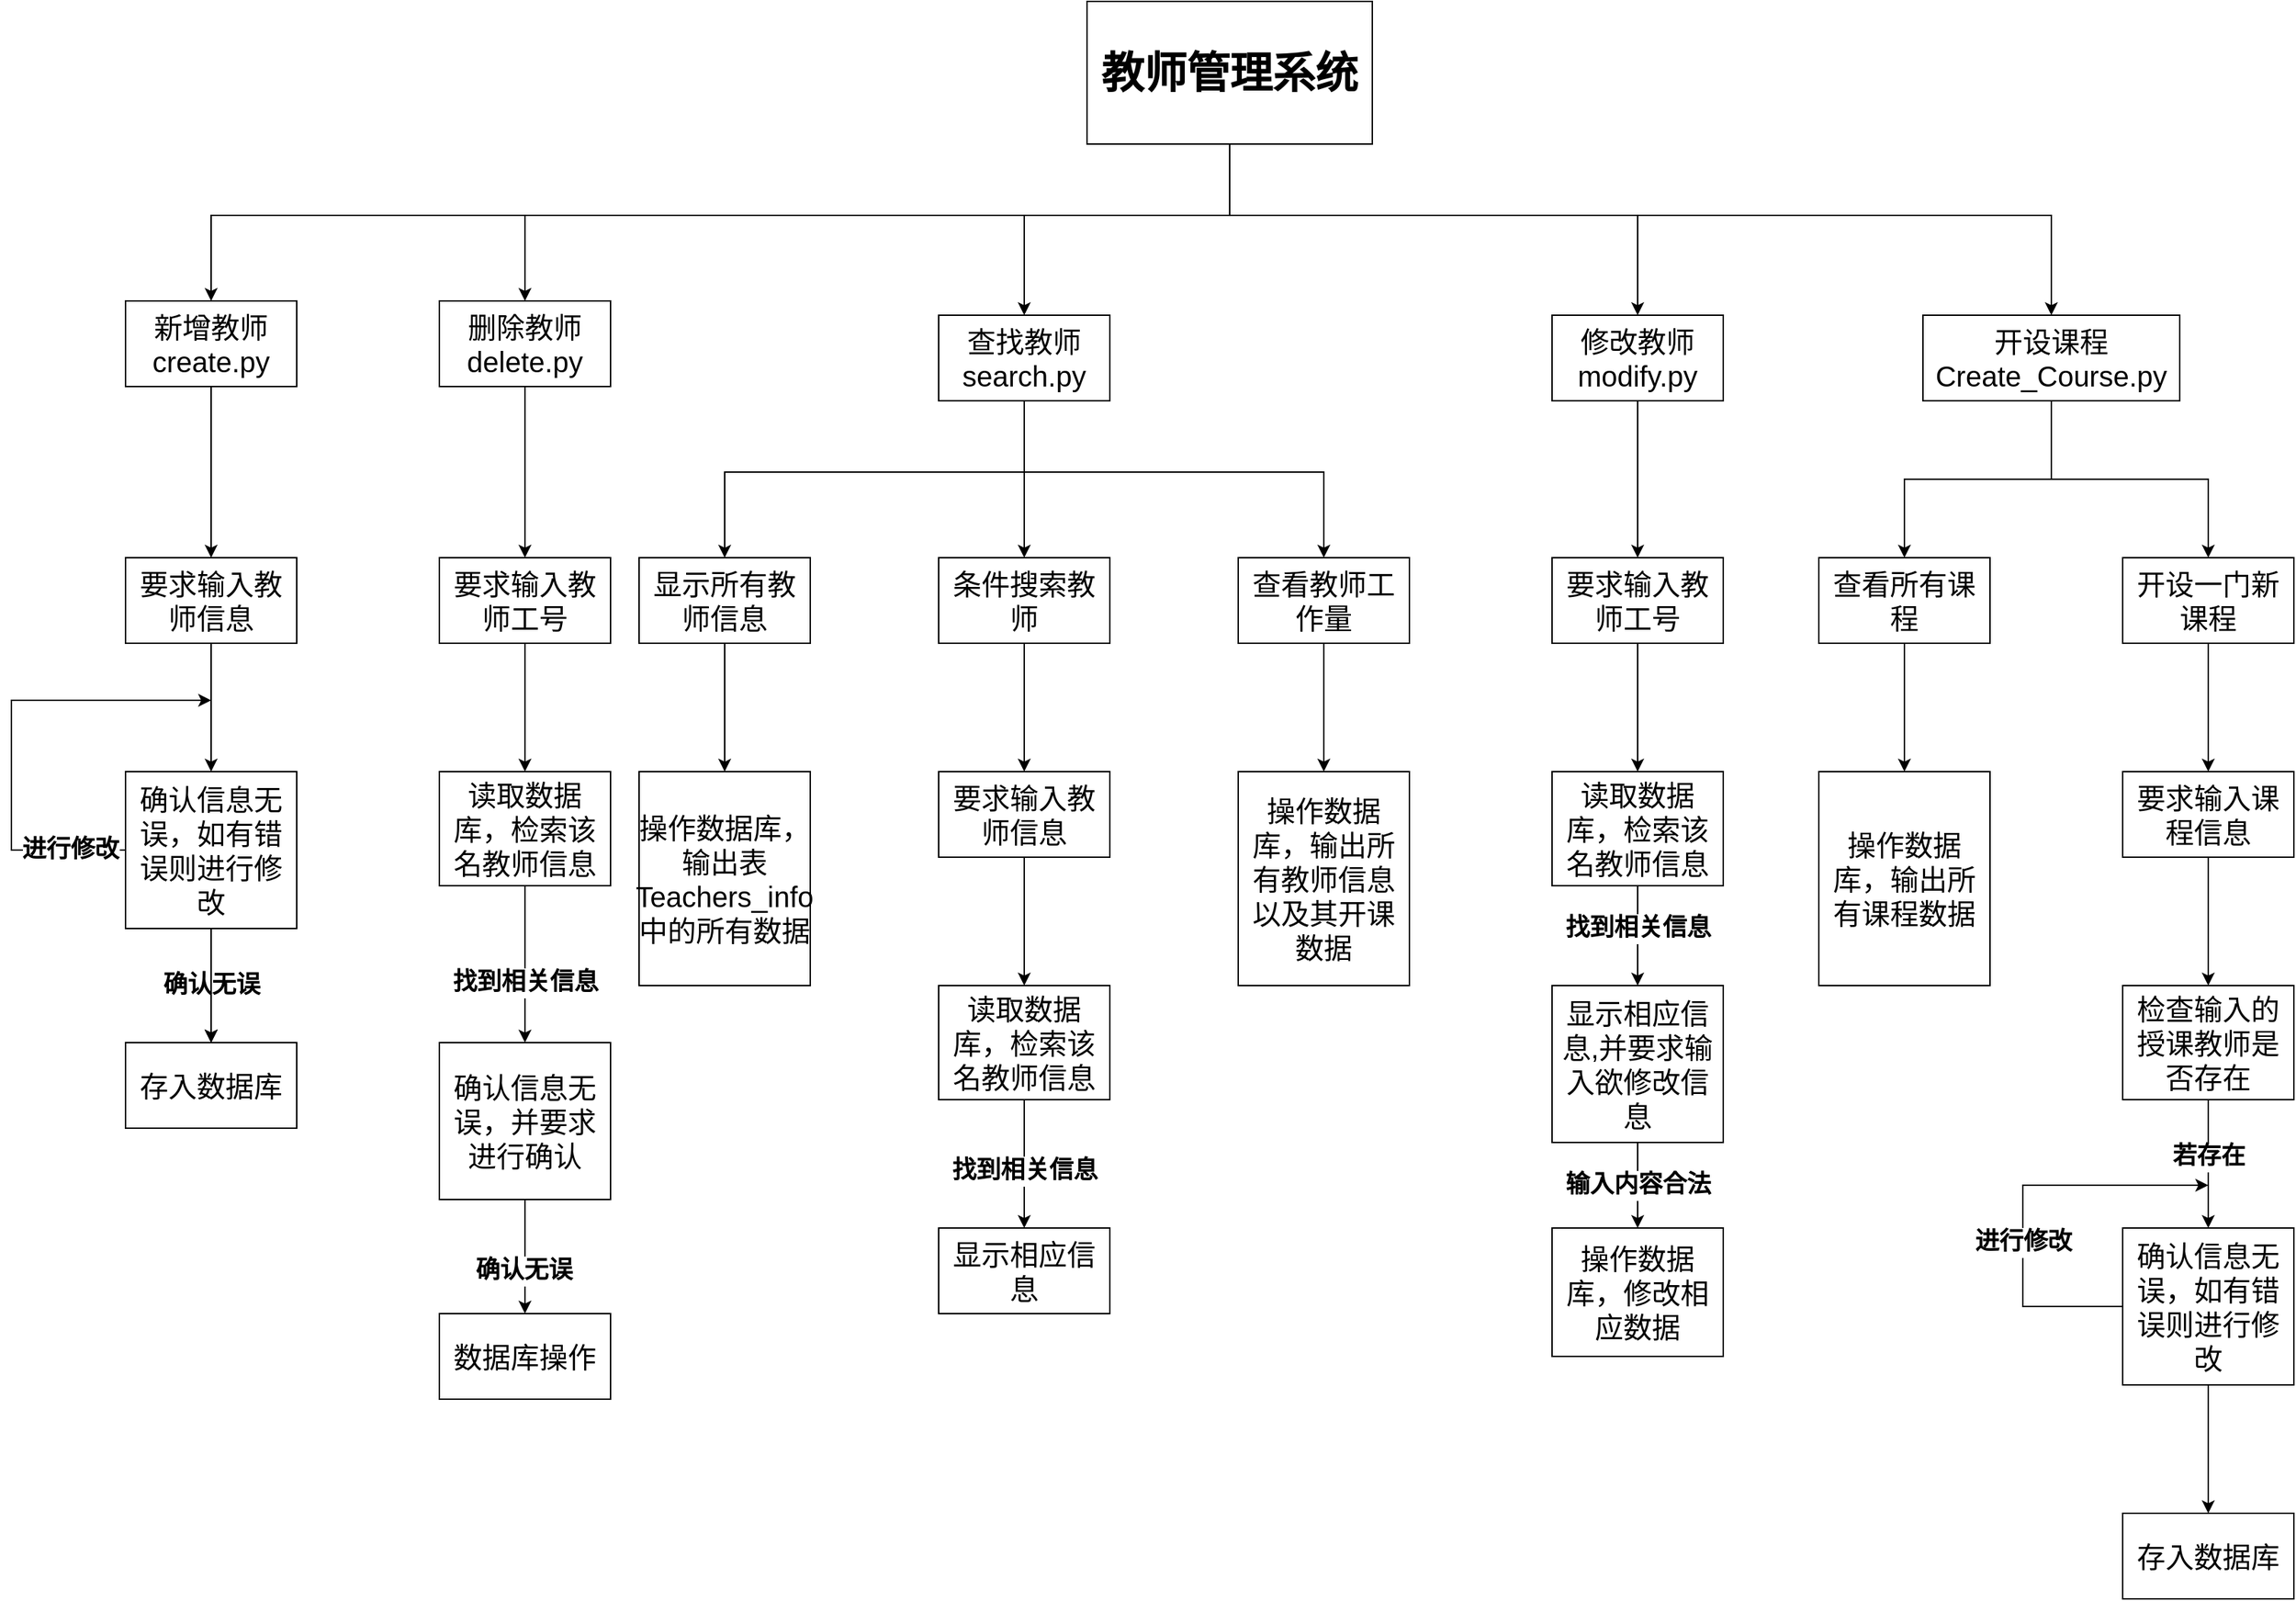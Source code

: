 <mxfile version="13.6.5">
    <diagram id="bCKqLQjRlBnE0VJ5w32Z" name="第 1 页">
        <mxGraphModel dx="3321" dy="1226" grid="1" gridSize="10" guides="1" tooltips="1" connect="1" arrows="1" fold="1" page="1" pageScale="1" pageWidth="827" pageHeight="1169" math="0" shadow="0">
            <root>
                <mxCell id="0"/>
                <mxCell id="1" parent="0"/>
                <mxCell id="17" style="edgeStyle=orthogonalEdgeStyle;rounded=0;orthogonalLoop=1;jettySize=auto;html=1;entryX=0.5;entryY=0;entryDx=0;entryDy=0;" edge="1" parent="1" source="2" target="13">
                    <mxGeometry relative="1" as="geometry">
                        <Array as="points">
                            <mxPoint x="414" y="180"/>
                            <mxPoint x="-300" y="180"/>
                        </Array>
                    </mxGeometry>
                </mxCell>
                <mxCell id="18" style="edgeStyle=orthogonalEdgeStyle;rounded=0;orthogonalLoop=1;jettySize=auto;html=1;entryX=0.5;entryY=0;entryDx=0;entryDy=0;" edge="1" parent="1" source="2" target="9">
                    <mxGeometry relative="1" as="geometry">
                        <Array as="points">
                            <mxPoint x="414" y="180"/>
                            <mxPoint x="-80" y="180"/>
                        </Array>
                    </mxGeometry>
                </mxCell>
                <mxCell id="19" style="edgeStyle=orthogonalEdgeStyle;rounded=0;orthogonalLoop=1;jettySize=auto;html=1;entryX=0.5;entryY=0;entryDx=0;entryDy=0;" edge="1" parent="1" source="2" target="10">
                    <mxGeometry relative="1" as="geometry">
                        <Array as="points">
                            <mxPoint x="414" y="180"/>
                            <mxPoint x="270" y="180"/>
                        </Array>
                    </mxGeometry>
                </mxCell>
                <mxCell id="68" style="edgeStyle=orthogonalEdgeStyle;rounded=0;orthogonalLoop=1;jettySize=auto;html=1;entryX=0.5;entryY=0;entryDx=0;entryDy=0;" edge="1" parent="1" source="2" target="11">
                    <mxGeometry relative="1" as="geometry">
                        <Array as="points">
                            <mxPoint x="414" y="180"/>
                            <mxPoint x="700" y="180"/>
                        </Array>
                    </mxGeometry>
                </mxCell>
                <mxCell id="79" style="edgeStyle=orthogonalEdgeStyle;rounded=0;orthogonalLoop=1;jettySize=auto;html=1;" edge="1" parent="1" source="2" target="12">
                    <mxGeometry relative="1" as="geometry">
                        <Array as="points">
                            <mxPoint x="414" y="180"/>
                            <mxPoint x="990" y="180"/>
                        </Array>
                    </mxGeometry>
                </mxCell>
                <mxCell id="2" value="&lt;font style=&quot;font-size: 30px&quot;&gt;&lt;b&gt;教师管理系统&lt;/b&gt;&lt;/font&gt;" style="rounded=0;whiteSpace=wrap;html=1;" vertex="1" parent="1">
                    <mxGeometry x="314" y="30" width="200" height="100" as="geometry"/>
                </mxCell>
                <mxCell id="37" style="edgeStyle=orthogonalEdgeStyle;rounded=0;orthogonalLoop=1;jettySize=auto;html=1;entryX=0.5;entryY=0;entryDx=0;entryDy=0;" edge="1" parent="1" source="9" target="36">
                    <mxGeometry relative="1" as="geometry"/>
                </mxCell>
                <mxCell id="9" value="&lt;span style=&quot;font-size: 20px&quot;&gt;删除教师&lt;/span&gt;&lt;span style=&quot;font-size: 20px&quot;&gt;delete.py&lt;/span&gt;" style="rounded=0;whiteSpace=wrap;html=1;" vertex="1" parent="1">
                    <mxGeometry x="-140" y="240" width="120" height="60" as="geometry"/>
                </mxCell>
                <mxCell id="51" style="edgeStyle=orthogonalEdgeStyle;rounded=0;orthogonalLoop=1;jettySize=auto;html=1;" edge="1" parent="1" source="10" target="49">
                    <mxGeometry relative="1" as="geometry">
                        <Array as="points">
                            <mxPoint x="270" y="360"/>
                            <mxPoint x="60" y="360"/>
                        </Array>
                    </mxGeometry>
                </mxCell>
                <mxCell id="52" style="edgeStyle=orthogonalEdgeStyle;rounded=0;orthogonalLoop=1;jettySize=auto;html=1;entryX=0.5;entryY=0;entryDx=0;entryDy=0;" edge="1" parent="1" source="10" target="50">
                    <mxGeometry relative="1" as="geometry">
                        <mxPoint x="270" y="390" as="targetPoint"/>
                    </mxGeometry>
                </mxCell>
                <mxCell id="55" style="edgeStyle=orthogonalEdgeStyle;rounded=0;orthogonalLoop=1;jettySize=auto;html=1;entryX=0.5;entryY=0;entryDx=0;entryDy=0;" edge="1" parent="1" source="10" target="54">
                    <mxGeometry relative="1" as="geometry">
                        <Array as="points">
                            <mxPoint x="270" y="360"/>
                            <mxPoint x="480" y="360"/>
                        </Array>
                    </mxGeometry>
                </mxCell>
                <mxCell id="10" value="&lt;span style=&quot;font-size: 20px&quot;&gt;查找教师&lt;/span&gt;&lt;span style=&quot;font-size: 20px&quot;&gt;search.py&lt;/span&gt;" style="rounded=0;whiteSpace=wrap;html=1;" vertex="1" parent="1">
                    <mxGeometry x="210" y="250" width="120" height="60" as="geometry"/>
                </mxCell>
                <mxCell id="72" value="" style="edgeStyle=orthogonalEdgeStyle;rounded=0;orthogonalLoop=1;jettySize=auto;html=1;" edge="1" parent="1" source="11" target="70">
                    <mxGeometry relative="1" as="geometry"/>
                </mxCell>
                <mxCell id="11" value="&lt;span style=&quot;font-size: 20px&quot;&gt;修改教师&lt;/span&gt;&lt;span style=&quot;font-size: 20px&quot;&gt;modify.py&lt;/span&gt;" style="rounded=0;whiteSpace=wrap;html=1;" vertex="1" parent="1">
                    <mxGeometry x="640" y="250" width="120" height="60" as="geometry"/>
                </mxCell>
                <mxCell id="82" style="edgeStyle=orthogonalEdgeStyle;rounded=0;orthogonalLoop=1;jettySize=auto;html=1;entryX=0.5;entryY=0;entryDx=0;entryDy=0;" edge="1" parent="1" source="12" target="80">
                    <mxGeometry relative="1" as="geometry"/>
                </mxCell>
                <mxCell id="83" style="edgeStyle=orthogonalEdgeStyle;rounded=0;orthogonalLoop=1;jettySize=auto;html=1;" edge="1" parent="1" source="12" target="81">
                    <mxGeometry relative="1" as="geometry"/>
                </mxCell>
                <mxCell id="12" value="&lt;span style=&quot;font-size: 20px&quot;&gt;开设课程Create_Course.py&lt;/span&gt;" style="rounded=0;whiteSpace=wrap;html=1;" vertex="1" parent="1">
                    <mxGeometry x="900" y="250" width="180" height="60" as="geometry"/>
                </mxCell>
                <mxCell id="25" style="edgeStyle=orthogonalEdgeStyle;rounded=0;orthogonalLoop=1;jettySize=auto;html=1;entryX=0.5;entryY=0;entryDx=0;entryDy=0;" edge="1" parent="1" source="13" target="23">
                    <mxGeometry relative="1" as="geometry"/>
                </mxCell>
                <mxCell id="13" value="&lt;font style=&quot;font-size: 20px&quot;&gt;新增教师&lt;br&gt;create.py&lt;/font&gt;" style="rounded=0;whiteSpace=wrap;html=1;" vertex="1" parent="1">
                    <mxGeometry x="-360" y="240" width="120" height="60" as="geometry"/>
                </mxCell>
                <mxCell id="30" style="edgeStyle=orthogonalEdgeStyle;rounded=0;orthogonalLoop=1;jettySize=auto;html=1;entryX=0.5;entryY=0;entryDx=0;entryDy=0;" edge="1" parent="1" source="23" target="27">
                    <mxGeometry relative="1" as="geometry"/>
                </mxCell>
                <mxCell id="23" value="&lt;span style=&quot;font-size: 20px&quot;&gt;要求输入教师信息&lt;/span&gt;" style="rounded=0;whiteSpace=wrap;html=1;" vertex="1" parent="1">
                    <mxGeometry x="-360" y="420" width="120" height="60" as="geometry"/>
                </mxCell>
                <mxCell id="31" style="edgeStyle=orthogonalEdgeStyle;rounded=0;orthogonalLoop=1;jettySize=auto;html=1;" edge="1" parent="1" source="27">
                    <mxGeometry relative="1" as="geometry">
                        <mxPoint x="-300" y="520" as="targetPoint"/>
                        <Array as="points">
                            <mxPoint x="-440" y="625"/>
                            <mxPoint x="-440" y="520"/>
                        </Array>
                    </mxGeometry>
                </mxCell>
                <mxCell id="32" value="&lt;b&gt;&lt;font style=&quot;font-size: 17px&quot;&gt;进行修改&lt;/font&gt;&lt;/b&gt;" style="edgeLabel;html=1;align=center;verticalAlign=middle;resizable=0;points=[];" vertex="1" connectable="0" parent="31">
                    <mxGeometry x="-0.676" y="2" relative="1" as="geometry">
                        <mxPoint x="12.94" y="-2" as="offset"/>
                    </mxGeometry>
                </mxCell>
                <mxCell id="34" value="&lt;b&gt;&lt;font style=&quot;font-size: 17px&quot;&gt;确认无误&lt;/font&gt;&lt;/b&gt;" style="edgeStyle=orthogonalEdgeStyle;rounded=0;orthogonalLoop=1;jettySize=auto;html=1;entryX=0.5;entryY=0;entryDx=0;entryDy=0;" edge="1" parent="1" source="27" target="33">
                    <mxGeometry relative="1" as="geometry"/>
                </mxCell>
                <mxCell id="35" value="" style="edgeStyle=orthogonalEdgeStyle;rounded=0;orthogonalLoop=1;jettySize=auto;html=1;" edge="1" parent="1" source="27" target="33">
                    <mxGeometry relative="1" as="geometry"/>
                </mxCell>
                <mxCell id="47" value="" style="edgeStyle=orthogonalEdgeStyle;rounded=0;orthogonalLoop=1;jettySize=auto;html=1;" edge="1" parent="1" source="27" target="33">
                    <mxGeometry relative="1" as="geometry"/>
                </mxCell>
                <mxCell id="27" value="&lt;span style=&quot;font-size: 20px&quot;&gt;确认信息无误，如有错误则进行修改&lt;/span&gt;" style="rounded=0;whiteSpace=wrap;html=1;" vertex="1" parent="1">
                    <mxGeometry x="-360" y="570" width="120" height="110" as="geometry"/>
                </mxCell>
                <mxCell id="33" value="&lt;span style=&quot;font-size: 20px&quot;&gt;存入数据库&lt;/span&gt;" style="rounded=0;whiteSpace=wrap;html=1;" vertex="1" parent="1">
                    <mxGeometry x="-360" y="760" width="120" height="60" as="geometry"/>
                </mxCell>
                <mxCell id="42" style="edgeStyle=orthogonalEdgeStyle;rounded=0;orthogonalLoop=1;jettySize=auto;html=1;entryX=0.5;entryY=0;entryDx=0;entryDy=0;" edge="1" parent="1" source="36" target="41">
                    <mxGeometry relative="1" as="geometry"/>
                </mxCell>
                <mxCell id="36" value="&lt;span style=&quot;font-size: 20px&quot;&gt;要求输入教师工号&lt;/span&gt;" style="rounded=0;whiteSpace=wrap;html=1;" vertex="1" parent="1">
                    <mxGeometry x="-140" y="420" width="120" height="60" as="geometry"/>
                </mxCell>
                <mxCell id="46" value="" style="edgeStyle=orthogonalEdgeStyle;rounded=0;orthogonalLoop=1;jettySize=auto;html=1;" edge="1" parent="1" source="38" target="45">
                    <mxGeometry relative="1" as="geometry"/>
                </mxCell>
                <mxCell id="48" value="&lt;b&gt;&lt;font style=&quot;font-size: 17px&quot;&gt;确认无误&lt;/font&gt;&lt;/b&gt;" style="edgeLabel;html=1;align=center;verticalAlign=middle;resizable=0;points=[];" vertex="1" connectable="0" parent="46">
                    <mxGeometry x="0.244" y="-1" relative="1" as="geometry">
                        <mxPoint as="offset"/>
                    </mxGeometry>
                </mxCell>
                <mxCell id="38" value="&lt;span style=&quot;font-size: 20px&quot;&gt;确认信息无误，并要求进行确认&lt;/span&gt;" style="rounded=0;whiteSpace=wrap;html=1;" vertex="1" parent="1">
                    <mxGeometry x="-140" y="760" width="120" height="110" as="geometry"/>
                </mxCell>
                <mxCell id="43" style="edgeStyle=orthogonalEdgeStyle;rounded=0;orthogonalLoop=1;jettySize=auto;html=1;entryX=0.5;entryY=0;entryDx=0;entryDy=0;" edge="1" parent="1" source="41" target="38">
                    <mxGeometry relative="1" as="geometry"/>
                </mxCell>
                <mxCell id="44" value="&lt;b&gt;&lt;font style=&quot;font-size: 17px&quot;&gt;找到相关信息&lt;/font&gt;&lt;/b&gt;" style="edgeLabel;html=1;align=center;verticalAlign=middle;resizable=0;points=[];" vertex="1" connectable="0" parent="43">
                    <mxGeometry x="0.231" relative="1" as="geometry">
                        <mxPoint as="offset"/>
                    </mxGeometry>
                </mxCell>
                <mxCell id="41" value="&lt;span style=&quot;font-size: 20px&quot;&gt;读取数据库，检索该名教师信息&lt;/span&gt;" style="rounded=0;whiteSpace=wrap;html=1;" vertex="1" parent="1">
                    <mxGeometry x="-140" y="570" width="120" height="80" as="geometry"/>
                </mxCell>
                <mxCell id="45" value="&lt;span style=&quot;font-size: 20px&quot;&gt;数据库操作&lt;/span&gt;" style="rounded=0;whiteSpace=wrap;html=1;" vertex="1" parent="1">
                    <mxGeometry x="-140" y="950" width="120" height="60" as="geometry"/>
                </mxCell>
                <mxCell id="57" value="" style="edgeStyle=orthogonalEdgeStyle;rounded=0;orthogonalLoop=1;jettySize=auto;html=1;" edge="1" parent="1" source="49" target="56">
                    <mxGeometry relative="1" as="geometry"/>
                </mxCell>
                <mxCell id="49" value="&lt;span style=&quot;font-size: 20px&quot;&gt;显示所有教师信息&lt;/span&gt;" style="rounded=0;whiteSpace=wrap;html=1;" vertex="1" parent="1">
                    <mxGeometry y="420" width="120" height="60" as="geometry"/>
                </mxCell>
                <mxCell id="59" style="edgeStyle=orthogonalEdgeStyle;rounded=0;orthogonalLoop=1;jettySize=auto;html=1;entryX=0.5;entryY=0;entryDx=0;entryDy=0;" edge="1" parent="1" source="50" target="58">
                    <mxGeometry relative="1" as="geometry"/>
                </mxCell>
                <mxCell id="50" value="&lt;span style=&quot;font-size: 20px&quot;&gt;条件搜索教师&lt;/span&gt;" style="rounded=0;whiteSpace=wrap;html=1;" vertex="1" parent="1">
                    <mxGeometry x="210" y="420" width="120" height="60" as="geometry"/>
                </mxCell>
                <mxCell id="67" value="" style="edgeStyle=orthogonalEdgeStyle;rounded=0;orthogonalLoop=1;jettySize=auto;html=1;" edge="1" parent="1" source="54" target="66">
                    <mxGeometry relative="1" as="geometry"/>
                </mxCell>
                <mxCell id="54" value="&lt;span style=&quot;font-size: 20px&quot;&gt;查看教师工作量&lt;/span&gt;" style="rounded=0;whiteSpace=wrap;html=1;" vertex="1" parent="1">
                    <mxGeometry x="420" y="420" width="120" height="60" as="geometry"/>
                </mxCell>
                <mxCell id="56" value="&lt;span style=&quot;font-size: 20px&quot;&gt;操作数据库，输出表Teachers_info中的所有数据&lt;/span&gt;" style="rounded=0;whiteSpace=wrap;html=1;" vertex="1" parent="1">
                    <mxGeometry y="570" width="120" height="150" as="geometry"/>
                </mxCell>
                <mxCell id="61" value="" style="edgeStyle=orthogonalEdgeStyle;rounded=0;orthogonalLoop=1;jettySize=auto;html=1;" edge="1" parent="1" source="58" target="60">
                    <mxGeometry relative="1" as="geometry"/>
                </mxCell>
                <mxCell id="58" value="&lt;span style=&quot;font-size: 20px&quot;&gt;要求输入教师信息&lt;/span&gt;" style="rounded=0;whiteSpace=wrap;html=1;" vertex="1" parent="1">
                    <mxGeometry x="210" y="570" width="120" height="60" as="geometry"/>
                </mxCell>
                <mxCell id="64" value="" style="edgeStyle=orthogonalEdgeStyle;rounded=0;orthogonalLoop=1;jettySize=auto;html=1;" edge="1" parent="1" source="60" target="63">
                    <mxGeometry relative="1" as="geometry"/>
                </mxCell>
                <mxCell id="60" value="&lt;span style=&quot;font-size: 20px&quot;&gt;读取数据库，检索该名教师信息&lt;/span&gt;" style="rounded=0;whiteSpace=wrap;html=1;" vertex="1" parent="1">
                    <mxGeometry x="210" y="720" width="120" height="80" as="geometry"/>
                </mxCell>
                <mxCell id="63" value="&lt;span style=&quot;font-size: 20px&quot;&gt;显示相应信息&lt;/span&gt;" style="rounded=0;whiteSpace=wrap;html=1;" vertex="1" parent="1">
                    <mxGeometry x="210" y="890" width="120" height="60" as="geometry"/>
                </mxCell>
                <mxCell id="65" value="&lt;b&gt;&lt;font style=&quot;font-size: 17px&quot;&gt;找到相关信息&lt;/font&gt;&lt;/b&gt;" style="edgeLabel;html=1;align=center;verticalAlign=middle;resizable=0;points=[];" vertex="1" connectable="0" parent="1">
                    <mxGeometry x="270" y="850.003" as="geometry"/>
                </mxCell>
                <mxCell id="66" value="&lt;span style=&quot;font-size: 20px&quot;&gt;操作数据库，输出所有教师信息以及其开课数据&lt;/span&gt;" style="rounded=0;whiteSpace=wrap;html=1;" vertex="1" parent="1">
                    <mxGeometry x="420" y="570" width="120" height="150" as="geometry"/>
                </mxCell>
                <mxCell id="69" value="" style="edgeStyle=orthogonalEdgeStyle;rounded=0;orthogonalLoop=1;jettySize=auto;html=1;" edge="1" parent="1" source="70" target="71">
                    <mxGeometry relative="1" as="geometry"/>
                </mxCell>
                <mxCell id="70" value="&lt;span style=&quot;font-size: 20px&quot;&gt;要求输入教师工号&lt;/span&gt;" style="rounded=0;whiteSpace=wrap;html=1;" vertex="1" parent="1">
                    <mxGeometry x="640" y="420" width="120" height="60" as="geometry"/>
                </mxCell>
                <mxCell id="74" value="" style="edgeStyle=orthogonalEdgeStyle;rounded=0;orthogonalLoop=1;jettySize=auto;html=1;" edge="1" parent="1" source="71" target="73">
                    <mxGeometry relative="1" as="geometry"/>
                </mxCell>
                <mxCell id="71" value="&lt;span style=&quot;font-size: 20px&quot;&gt;读取数据库，检索该名教师信息&lt;/span&gt;" style="rounded=0;whiteSpace=wrap;html=1;" vertex="1" parent="1">
                    <mxGeometry x="640" y="570" width="120" height="80" as="geometry"/>
                </mxCell>
                <mxCell id="77" value="" style="edgeStyle=orthogonalEdgeStyle;rounded=0;orthogonalLoop=1;jettySize=auto;html=1;" edge="1" parent="1" source="73" target="76">
                    <mxGeometry relative="1" as="geometry"/>
                </mxCell>
                <mxCell id="78" value="&lt;b&gt;&lt;font style=&quot;font-size: 17px&quot;&gt;输入内容合法&lt;/font&gt;&lt;/b&gt;" style="edgeLabel;html=1;align=center;verticalAlign=middle;resizable=0;points=[];" vertex="1" connectable="0" parent="77">
                    <mxGeometry x="0.256" y="1" relative="1" as="geometry">
                        <mxPoint x="-1" y="-7.67" as="offset"/>
                    </mxGeometry>
                </mxCell>
                <mxCell id="73" value="&lt;span style=&quot;font-size: 20px&quot;&gt;显示相应信息,并要求输入欲修改信息&lt;/span&gt;" style="rounded=0;whiteSpace=wrap;html=1;" vertex="1" parent="1">
                    <mxGeometry x="640" y="720" width="120" height="110" as="geometry"/>
                </mxCell>
                <mxCell id="75" value="&lt;b&gt;&lt;font style=&quot;font-size: 17px&quot;&gt;找到相关信息&lt;/font&gt;&lt;/b&gt;" style="edgeLabel;html=1;align=center;verticalAlign=middle;resizable=0;points=[];" vertex="1" connectable="0" parent="1">
                    <mxGeometry x="700" y="680.003" as="geometry"/>
                </mxCell>
                <mxCell id="76" value="&lt;span style=&quot;font-size: 20px&quot;&gt;操作数据库，修改相应数据&lt;/span&gt;" style="rounded=0;whiteSpace=wrap;html=1;" vertex="1" parent="1">
                    <mxGeometry x="640" y="890" width="120" height="90" as="geometry"/>
                </mxCell>
                <mxCell id="85" value="" style="edgeStyle=orthogonalEdgeStyle;rounded=0;orthogonalLoop=1;jettySize=auto;html=1;" edge="1" parent="1" source="80" target="84">
                    <mxGeometry relative="1" as="geometry"/>
                </mxCell>
                <mxCell id="80" value="&lt;span style=&quot;font-size: 20px&quot;&gt;查看所有课程&lt;/span&gt;" style="rounded=0;whiteSpace=wrap;html=1;" vertex="1" parent="1">
                    <mxGeometry x="827" y="420" width="120" height="60" as="geometry"/>
                </mxCell>
                <mxCell id="91" value="" style="edgeStyle=orthogonalEdgeStyle;rounded=0;orthogonalLoop=1;jettySize=auto;html=1;" edge="1" parent="1" source="81" target="87">
                    <mxGeometry relative="1" as="geometry"/>
                </mxCell>
                <mxCell id="81" value="&lt;span style=&quot;font-size: 20px&quot;&gt;开设一门新课程&lt;/span&gt;" style="rounded=0;whiteSpace=wrap;html=1;" vertex="1" parent="1">
                    <mxGeometry x="1040" y="420" width="120" height="60" as="geometry"/>
                </mxCell>
                <mxCell id="84" value="&lt;span style=&quot;font-size: 20px&quot;&gt;操作数据库，输出所有课程数据&lt;/span&gt;" style="rounded=0;whiteSpace=wrap;html=1;" vertex="1" parent="1">
                    <mxGeometry x="827" y="570" width="120" height="150" as="geometry"/>
                </mxCell>
                <mxCell id="92" value="" style="edgeStyle=orthogonalEdgeStyle;rounded=0;orthogonalLoop=1;jettySize=auto;html=1;" edge="1" parent="1" source="87" target="89">
                    <mxGeometry relative="1" as="geometry"/>
                </mxCell>
                <mxCell id="87" value="&lt;span style=&quot;font-size: 20px&quot;&gt;要求输入课程信息&lt;/span&gt;" style="rounded=0;whiteSpace=wrap;html=1;" vertex="1" parent="1">
                    <mxGeometry x="1040" y="570" width="120" height="60" as="geometry"/>
                </mxCell>
                <mxCell id="95" value="" style="edgeStyle=orthogonalEdgeStyle;rounded=0;orthogonalLoop=1;jettySize=auto;html=1;" edge="1" parent="1" source="88" target="90">
                    <mxGeometry relative="1" as="geometry"/>
                </mxCell>
                <mxCell id="96" style="edgeStyle=orthogonalEdgeStyle;rounded=0;orthogonalLoop=1;jettySize=auto;html=1;" edge="1" parent="1" source="88">
                    <mxGeometry relative="1" as="geometry">
                        <mxPoint x="1100" y="860" as="targetPoint"/>
                        <Array as="points">
                            <mxPoint x="970" y="945"/>
                            <mxPoint x="970" y="860"/>
                        </Array>
                    </mxGeometry>
                </mxCell>
                <mxCell id="97" value="&lt;font style=&quot;font-size: 17px&quot;&gt;&lt;b&gt;进行修改&lt;/b&gt;&lt;/font&gt;" style="edgeLabel;html=1;align=center;verticalAlign=middle;resizable=0;points=[];" vertex="1" connectable="0" parent="96">
                    <mxGeometry x="-0.102" y="-3" relative="1" as="geometry">
                        <mxPoint x="-3" y="13" as="offset"/>
                    </mxGeometry>
                </mxCell>
                <mxCell id="88" value="&lt;span style=&quot;font-size: 20px&quot;&gt;确认信息无误，如有错误则进行修改&lt;/span&gt;" style="rounded=0;whiteSpace=wrap;html=1;" vertex="1" parent="1">
                    <mxGeometry x="1040" y="890" width="120" height="110" as="geometry"/>
                </mxCell>
                <mxCell id="93" value="" style="edgeStyle=orthogonalEdgeStyle;rounded=0;orthogonalLoop=1;jettySize=auto;html=1;" edge="1" parent="1" source="89" target="88">
                    <mxGeometry relative="1" as="geometry"/>
                </mxCell>
                <mxCell id="94" value="&lt;b&gt;&lt;font style=&quot;font-size: 17px&quot;&gt;若存在&lt;/font&gt;&lt;/b&gt;" style="edgeLabel;html=1;align=center;verticalAlign=middle;resizable=0;points=[];" vertex="1" connectable="0" parent="93">
                    <mxGeometry x="0.204" y="-2" relative="1" as="geometry">
                        <mxPoint x="2" y="-14.29" as="offset"/>
                    </mxGeometry>
                </mxCell>
                <mxCell id="89" value="&lt;span style=&quot;font-size: 20px&quot;&gt;检查输入的授课教师是否存在&lt;/span&gt;" style="rounded=0;whiteSpace=wrap;html=1;" vertex="1" parent="1">
                    <mxGeometry x="1040" y="720" width="120" height="80" as="geometry"/>
                </mxCell>
                <mxCell id="90" value="&lt;span style=&quot;font-size: 20px&quot;&gt;存入数据库&lt;/span&gt;" style="rounded=0;whiteSpace=wrap;html=1;" vertex="1" parent="1">
                    <mxGeometry x="1040" y="1090.0" width="120" height="60" as="geometry"/>
                </mxCell>
            </root>
        </mxGraphModel>
    </diagram>
</mxfile>